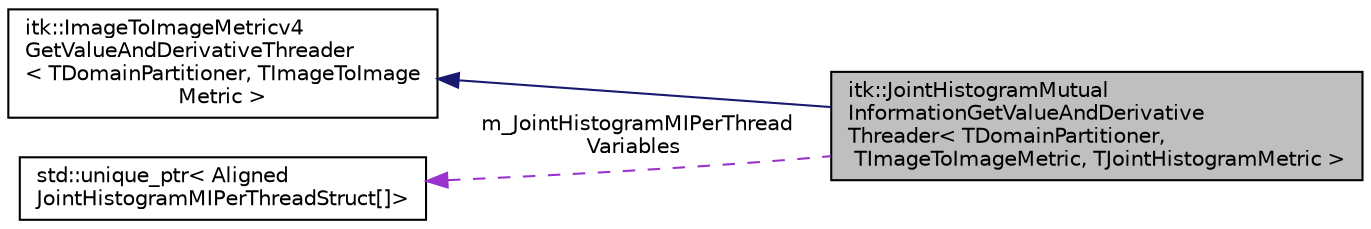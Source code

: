 digraph "itk::JointHistogramMutualInformationGetValueAndDerivativeThreader&lt; TDomainPartitioner, TImageToImageMetric, TJointHistogramMetric &gt;"
{
 // LATEX_PDF_SIZE
  edge [fontname="Helvetica",fontsize="10",labelfontname="Helvetica",labelfontsize="10"];
  node [fontname="Helvetica",fontsize="10",shape=record];
  rankdir="LR";
  Node1 [label="itk::JointHistogramMutual\lInformationGetValueAndDerivative\lThreader\< TDomainPartitioner,\l TImageToImageMetric, TJointHistogramMetric \>",height=0.2,width=0.4,color="black", fillcolor="grey75", style="filled", fontcolor="black",tooltip="Processes points for JointHistogramMutualInformationImageToImageMetricv4 GetValueAndDerivative()."];
  Node2 -> Node1 [dir="back",color="midnightblue",fontsize="10",style="solid",fontname="Helvetica"];
  Node2 [label="itk::ImageToImageMetricv4\lGetValueAndDerivativeThreader\l\< TDomainPartitioner, TImageToImage\lMetric \>",height=0.2,width=0.4,color="black", fillcolor="white", style="filled",URL="$classitk_1_1ImageToImageMetricv4GetValueAndDerivativeThreader.html",tooltip=" "];
  Node3 -> Node1 [dir="back",color="darkorchid3",fontsize="10",style="dashed",label=" m_JointHistogramMIPerThread\lVariables" ,fontname="Helvetica"];
  Node3 [label="std::unique_ptr\< Aligned\lJointHistogramMIPerThreadStruct[]\>",height=0.2,width=0.4,color="black", fillcolor="white", style="filled",tooltip=" "];
}
